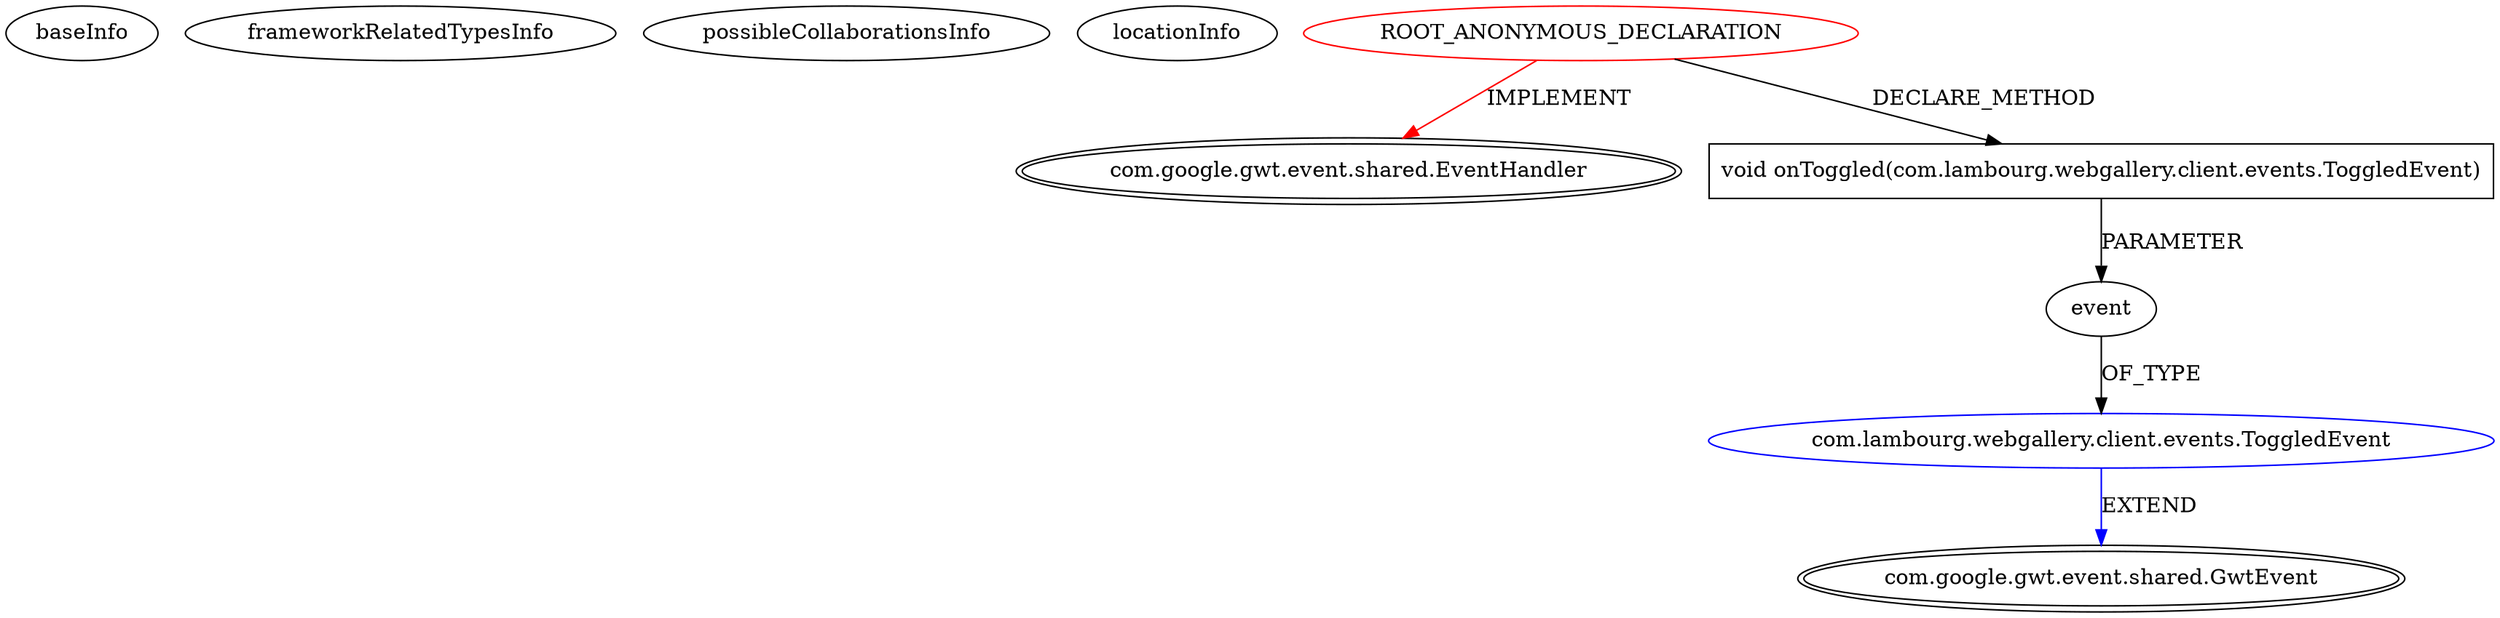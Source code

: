 digraph {
baseInfo[graphId=3547,category="extension_graph",isAnonymous=true,possibleRelation=true]
frameworkRelatedTypesInfo[0="com.google.gwt.event.shared.EventHandler"]
possibleCollaborationsInfo[0="3547~CLIENT_METHOD_DECLARATION-PARAMETER_DECLARATION-~com.google.gwt.event.shared.EventHandler ~com.google.gwt.event.shared.GwtEvent ~true~false"]
locationInfo[projectName="lambourg-WebGallery",filePath="/lambourg-WebGallery/WebGallery-master/client/src/com/lambourg/webgallery/client/pictureview/PictureView.java",contextSignature="void PictureView()",graphId="3547"]
0[label="ROOT_ANONYMOUS_DECLARATION",vertexType="ROOT_ANONYMOUS_DECLARATION",isFrameworkType=false,color=red]
1[label="com.google.gwt.event.shared.EventHandler",vertexType="FRAMEWORK_INTERFACE_TYPE",isFrameworkType=true,peripheries=2]
6[label="void onToggled(com.lambourg.webgallery.client.events.ToggledEvent)",vertexType="CLIENT_METHOD_DECLARATION",isFrameworkType=false,shape=box]
7[label="event",vertexType="PARAMETER_DECLARATION",isFrameworkType=false]
8[label="com.lambourg.webgallery.client.events.ToggledEvent",vertexType="REFERENCE_CLIENT_CLASS_DECLARATION",isFrameworkType=false,color=blue]
9[label="com.google.gwt.event.shared.GwtEvent",vertexType="FRAMEWORK_CLASS_TYPE",isFrameworkType=true,peripheries=2]
0->1[label="IMPLEMENT",color=red]
0->6[label="DECLARE_METHOD"]
8->9[label="EXTEND",color=blue]
7->8[label="OF_TYPE"]
6->7[label="PARAMETER"]
}
